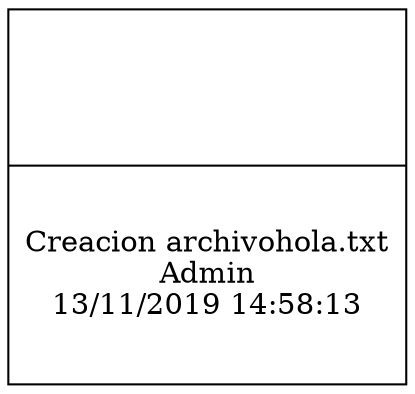 digraph pila{ 
rankdir="LR";
node [shape="record"]; 
node0 [label="|Creacion archivohola.txt\nAdmin\n13/11/2019 14:58:13",height=2.5];}